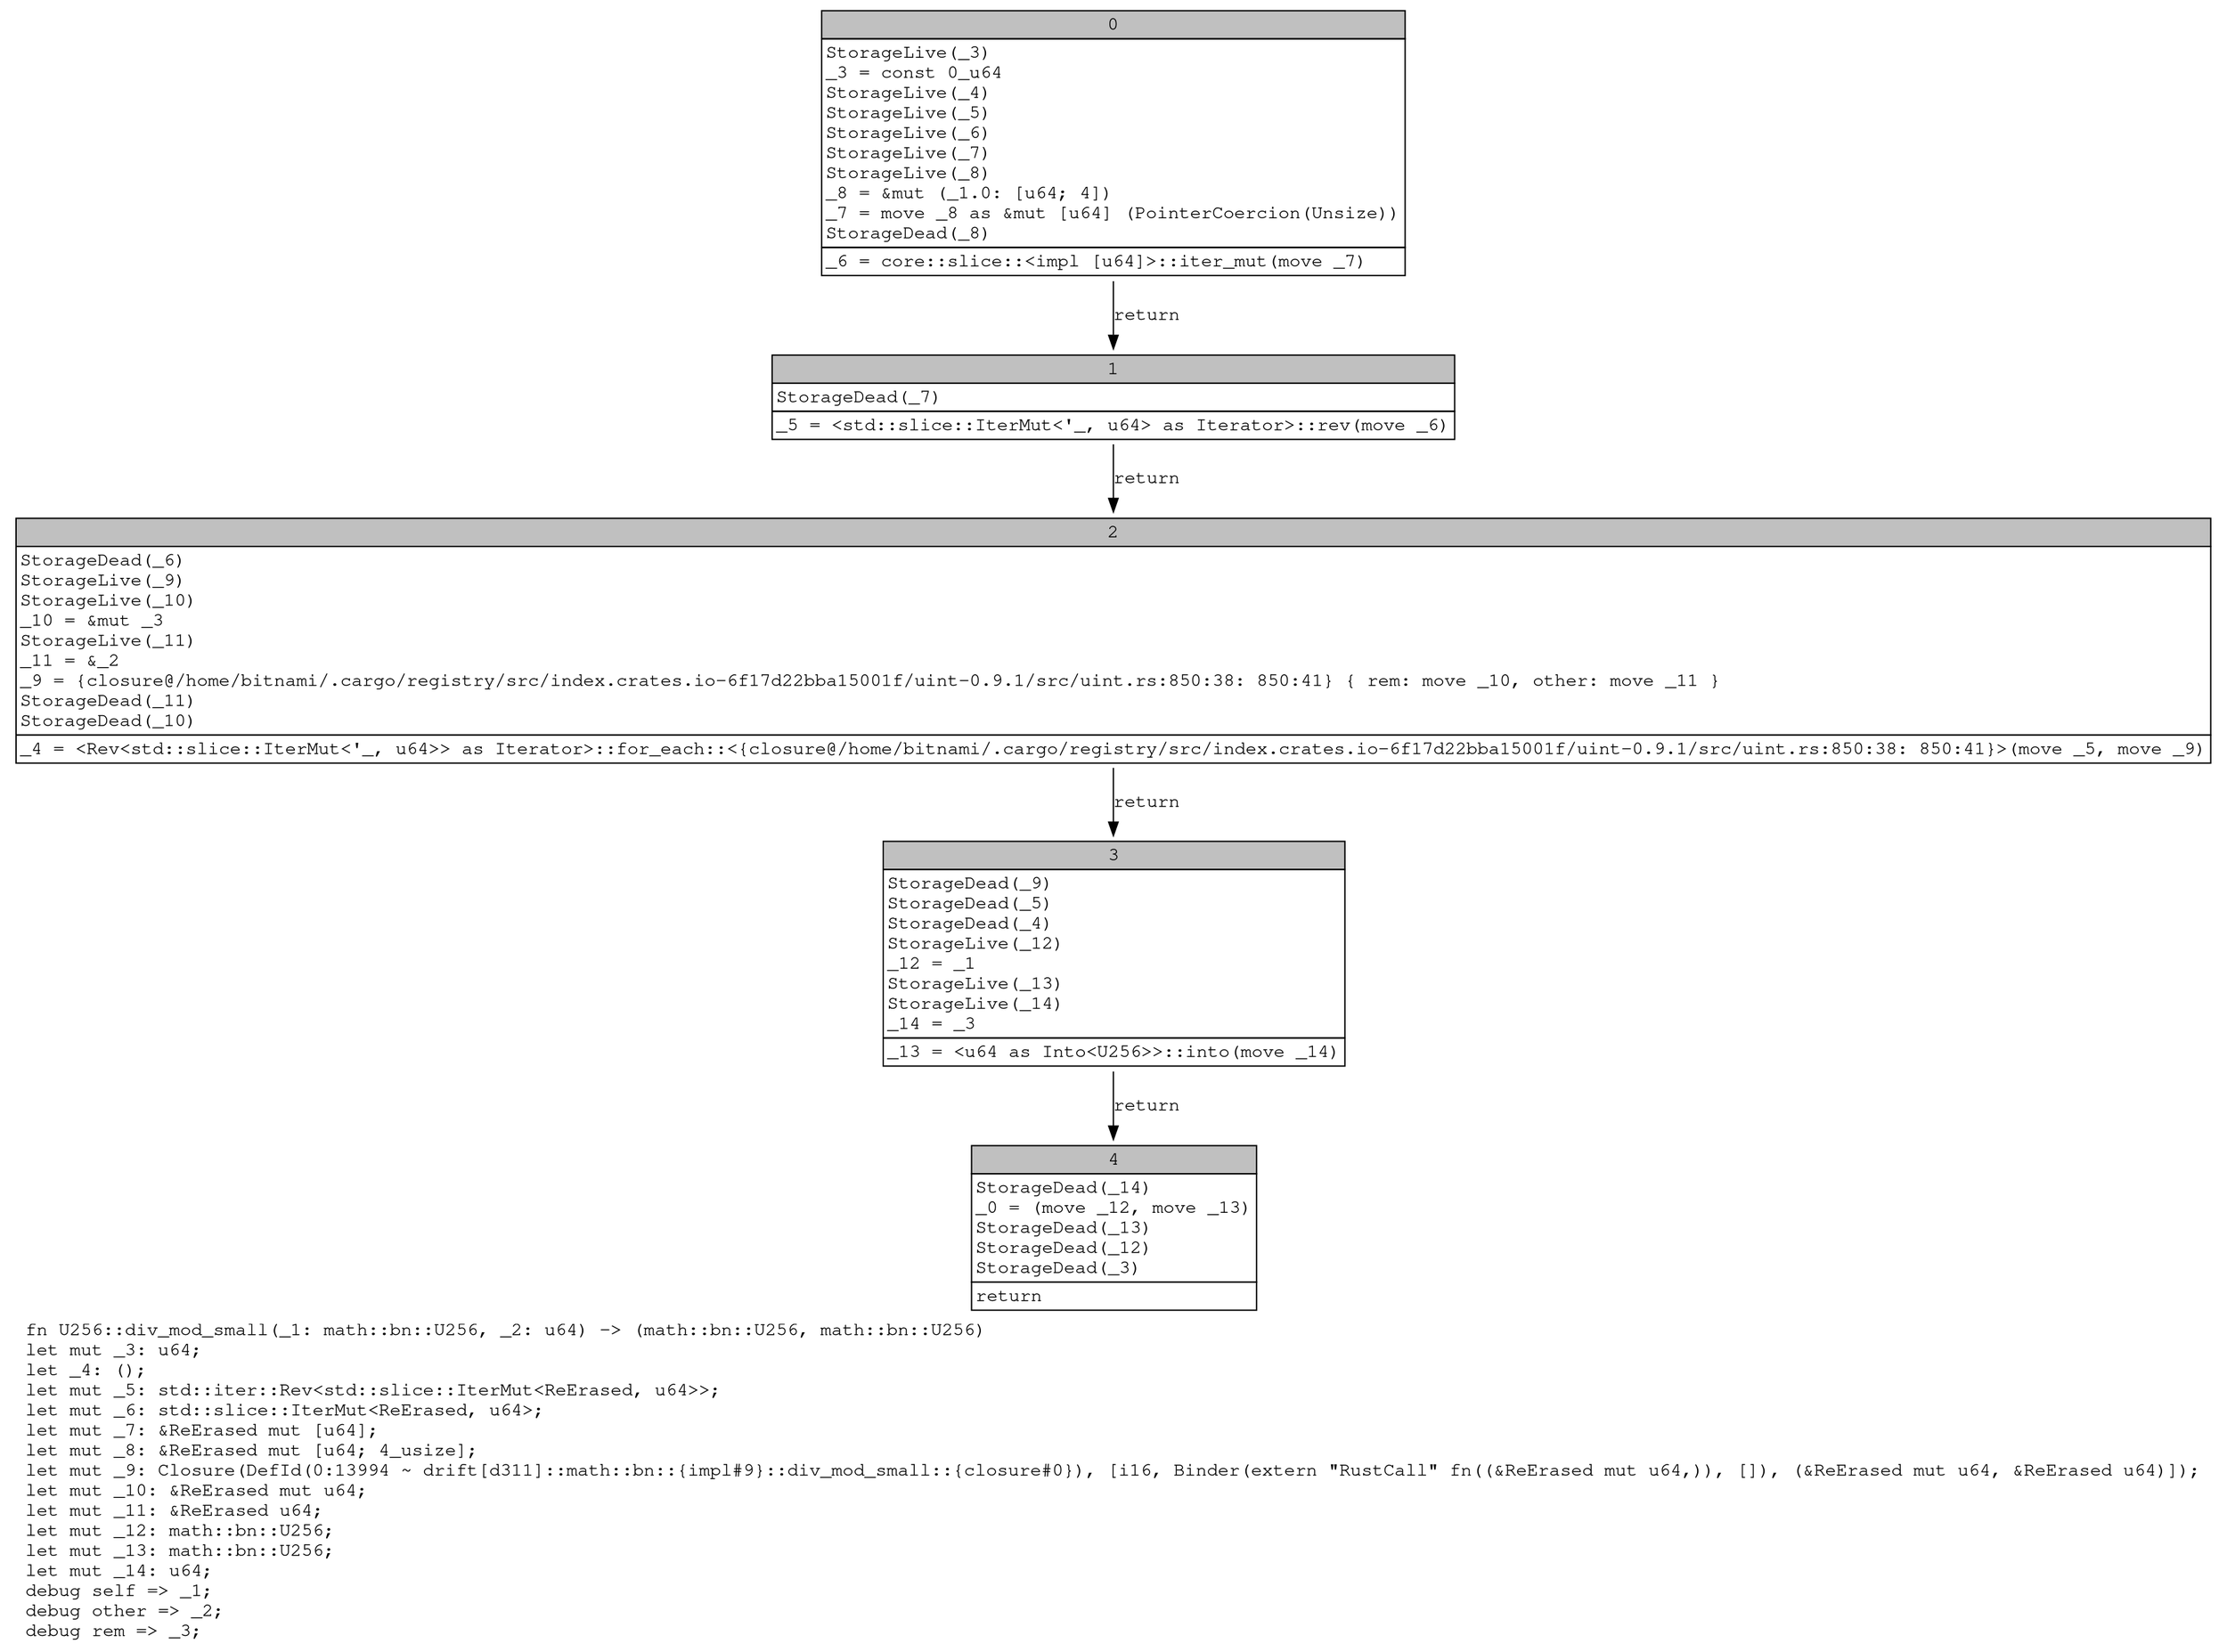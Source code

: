 digraph Mir_0_13993 {
    graph [fontname="Courier, monospace"];
    node [fontname="Courier, monospace"];
    edge [fontname="Courier, monospace"];
    label=<fn U256::div_mod_small(_1: math::bn::U256, _2: u64) -&gt; (math::bn::U256, math::bn::U256)<br align="left"/>let mut _3: u64;<br align="left"/>let _4: ();<br align="left"/>let mut _5: std::iter::Rev&lt;std::slice::IterMut&lt;ReErased, u64&gt;&gt;;<br align="left"/>let mut _6: std::slice::IterMut&lt;ReErased, u64&gt;;<br align="left"/>let mut _7: &amp;ReErased mut [u64];<br align="left"/>let mut _8: &amp;ReErased mut [u64; 4_usize];<br align="left"/>let mut _9: Closure(DefId(0:13994 ~ drift[d311]::math::bn::{impl#9}::div_mod_small::{closure#0}), [i16, Binder(extern &quot;RustCall&quot; fn((&amp;ReErased mut u64,)), []), (&amp;ReErased mut u64, &amp;ReErased u64)]);<br align="left"/>let mut _10: &amp;ReErased mut u64;<br align="left"/>let mut _11: &amp;ReErased u64;<br align="left"/>let mut _12: math::bn::U256;<br align="left"/>let mut _13: math::bn::U256;<br align="left"/>let mut _14: u64;<br align="left"/>debug self =&gt; _1;<br align="left"/>debug other =&gt; _2;<br align="left"/>debug rem =&gt; _3;<br align="left"/>>;
    bb0__0_13993 [shape="none", label=<<table border="0" cellborder="1" cellspacing="0"><tr><td bgcolor="gray" align="center" colspan="1">0</td></tr><tr><td align="left" balign="left">StorageLive(_3)<br/>_3 = const 0_u64<br/>StorageLive(_4)<br/>StorageLive(_5)<br/>StorageLive(_6)<br/>StorageLive(_7)<br/>StorageLive(_8)<br/>_8 = &amp;mut (_1.0: [u64; 4])<br/>_7 = move _8 as &amp;mut [u64] (PointerCoercion(Unsize))<br/>StorageDead(_8)<br/></td></tr><tr><td align="left">_6 = core::slice::&lt;impl [u64]&gt;::iter_mut(move _7)</td></tr></table>>];
    bb1__0_13993 [shape="none", label=<<table border="0" cellborder="1" cellspacing="0"><tr><td bgcolor="gray" align="center" colspan="1">1</td></tr><tr><td align="left" balign="left">StorageDead(_7)<br/></td></tr><tr><td align="left">_5 = &lt;std::slice::IterMut&lt;'_, u64&gt; as Iterator&gt;::rev(move _6)</td></tr></table>>];
    bb2__0_13993 [shape="none", label=<<table border="0" cellborder="1" cellspacing="0"><tr><td bgcolor="gray" align="center" colspan="1">2</td></tr><tr><td align="left" balign="left">StorageDead(_6)<br/>StorageLive(_9)<br/>StorageLive(_10)<br/>_10 = &amp;mut _3<br/>StorageLive(_11)<br/>_11 = &amp;_2<br/>_9 = {closure@/home/bitnami/.cargo/registry/src/index.crates.io-6f17d22bba15001f/uint-0.9.1/src/uint.rs:850:38: 850:41} { rem: move _10, other: move _11 }<br/>StorageDead(_11)<br/>StorageDead(_10)<br/></td></tr><tr><td align="left">_4 = &lt;Rev&lt;std::slice::IterMut&lt;'_, u64&gt;&gt; as Iterator&gt;::for_each::&lt;{closure@/home/bitnami/.cargo/registry/src/index.crates.io-6f17d22bba15001f/uint-0.9.1/src/uint.rs:850:38: 850:41}&gt;(move _5, move _9)</td></tr></table>>];
    bb3__0_13993 [shape="none", label=<<table border="0" cellborder="1" cellspacing="0"><tr><td bgcolor="gray" align="center" colspan="1">3</td></tr><tr><td align="left" balign="left">StorageDead(_9)<br/>StorageDead(_5)<br/>StorageDead(_4)<br/>StorageLive(_12)<br/>_12 = _1<br/>StorageLive(_13)<br/>StorageLive(_14)<br/>_14 = _3<br/></td></tr><tr><td align="left">_13 = &lt;u64 as Into&lt;U256&gt;&gt;::into(move _14)</td></tr></table>>];
    bb4__0_13993 [shape="none", label=<<table border="0" cellborder="1" cellspacing="0"><tr><td bgcolor="gray" align="center" colspan="1">4</td></tr><tr><td align="left" balign="left">StorageDead(_14)<br/>_0 = (move _12, move _13)<br/>StorageDead(_13)<br/>StorageDead(_12)<br/>StorageDead(_3)<br/></td></tr><tr><td align="left">return</td></tr></table>>];
    bb0__0_13993 -> bb1__0_13993 [label="return"];
    bb1__0_13993 -> bb2__0_13993 [label="return"];
    bb2__0_13993 -> bb3__0_13993 [label="return"];
    bb3__0_13993 -> bb4__0_13993 [label="return"];
}
